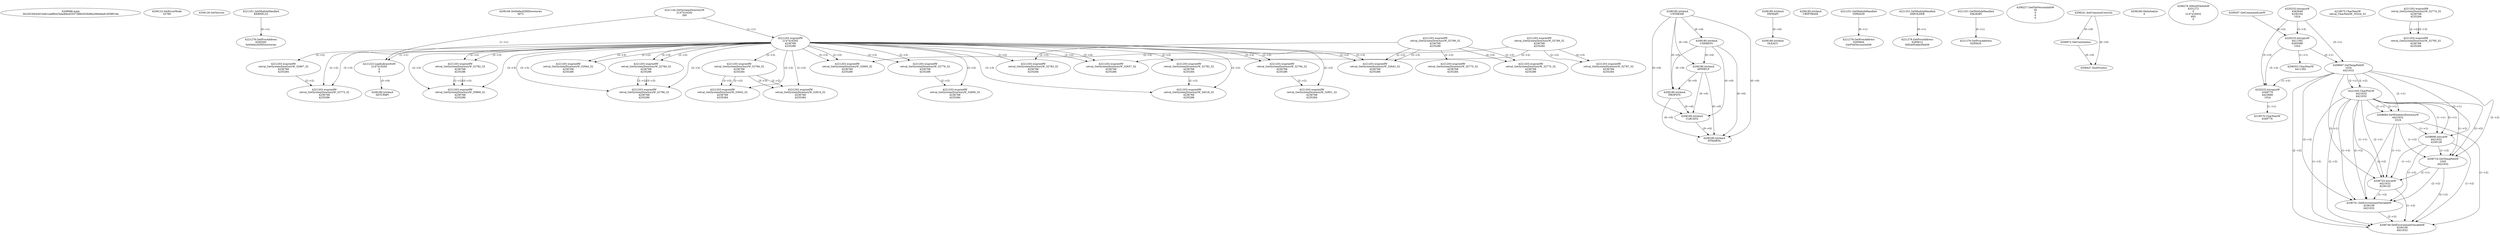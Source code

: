 // Global SCDG with merge call
digraph {
	0 [label="4208088.main
30c2f230e5401b4b1ea8fb425dadf4e453575884303b9fa2066e6a91859f016e"]
	1 [label="4208123.SetErrorMode
32769"]
	2 [label="4208129.GetVersion
"]
	3 [label="4221251.GetModuleHandleA
KERNEL32"]
	4 [label="4221278.GetProcAddress
6295592
SetDefaultDllDirectories"]
	3 -> 4 [label="(0-->1)"]
	5 [label="4208166.SetDefaultDllDirectories
3072"]
	6 [label="4221144.GetSystemDirectoryW
2147416292
260"]
	7 [label="4221203.wsprintfW
2147416292
4236768
4235286"]
	6 -> 7 [label="(1-->1)"]
	8 [label="4221223.LoadLibraryExW
2147416292
0
8"]
	6 -> 8 [label="(1-->1)"]
	7 -> 8 [label="(1-->1)"]
	9 [label="4208180.lstrlenA
UXTHEME"]
	10 [label="4208180.lstrlenA
USERENV"]
	9 -> 10 [label="(0-->0)"]
	11 [label="4208180.lstrlenA
SETUPAPI"]
	8 -> 11 [label="(3-->0)"]
	12 [label="4208180.lstrlenA
APPHELP"]
	9 -> 12 [label="(0-->0)"]
	10 -> 12 [label="(0-->0)"]
	13 [label="4208180.lstrlenA
PROPSYS"]
	9 -> 13 [label="(0-->0)"]
	10 -> 13 [label="(0-->0)"]
	12 -> 13 [label="(0-->0)"]
	14 [label="4208180.lstrlenA
DWMAPI"]
	15 [label="4208180.lstrlenA
CRYPTBASE"]
	16 [label="4208180.lstrlenA
OLEACC"]
	14 -> 16 [label="(0-->0)"]
	17 [label="4208180.lstrlenA
CLBCATQ"]
	9 -> 17 [label="(0-->0)"]
	10 -> 17 [label="(0-->0)"]
	12 -> 17 [label="(0-->0)"]
	13 -> 17 [label="(0-->0)"]
	18 [label="4208180.lstrlenA
NTMARTA"]
	9 -> 18 [label="(0-->0)"]
	10 -> 18 [label="(0-->0)"]
	12 -> 18 [label="(0-->0)"]
	13 -> 18 [label="(0-->0)"]
	17 -> 18 [label="(0-->0)"]
	19 [label="4221251.GetModuleHandleA
VERSION"]
	20 [label="4221278.GetProcAddress
6295604
GetFileVersionInfoW"]
	19 -> 20 [label="(0-->1)"]
	21 [label="4221251.GetModuleHandleA
SHFOLDER"]
	22 [label="4221278.GetProcAddress
6295612
SHGetFolderPathW"]
	21 -> 22 [label="(0-->1)"]
	23 [label="4221251.GetModuleHandleA
SHLWAPI"]
	24 [label="4221278.GetProcAddress
6295620
"]
	23 -> 24 [label="(0-->1)"]
	25 [label="4208227.GetFileVersionInfoW
30
0
0
0"]
	26 [label="4208241.InitCommonControls
"]
	27 [label="4208248.OleInitialize
0"]
	28 [label="4208276.SHGetFileInfoW
4331272
0
2147416932
692
0"]
	29 [label="4220233.lstrcpynW
4362848
4236164
1024"]
	30 [label="4208297.GetCommandLineW
"]
	31 [label="4220233.lstrcpynW
4411392
6295588
1024"]
	30 -> 31 [label="(0-->2)"]
	29 -> 31 [label="(3-->3)"]
	32 [label="4208353.CharNextW
4411392"]
	31 -> 32 [label="(1-->1)"]
	33 [label="4208667.GetTempPathW
1024
4421632"]
	29 -> 33 [label="(3-->1)"]
	31 -> 33 [label="(3-->1)"]
	34 [label="4221045.CharPrevW
4421632
4421632"]
	33 -> 34 [label="(2-->1)"]
	33 -> 34 [label="(2-->2)"]
	35 [label="4208684.GetWindowsDirectoryW
4421632
1019"]
	33 -> 35 [label="(2-->1)"]
	34 -> 35 [label="(1-->1)"]
	34 -> 35 [label="(2-->1)"]
	36 [label="4208696.lstrcatW
4421632
4236128"]
	33 -> 36 [label="(2-->1)"]
	34 -> 36 [label="(1-->1)"]
	34 -> 36 [label="(2-->1)"]
	35 -> 36 [label="(1-->1)"]
	37 [label="4208716.GetTempPathW
1020
4421632"]
	33 -> 37 [label="(2-->2)"]
	34 -> 37 [label="(1-->2)"]
	34 -> 37 [label="(2-->2)"]
	35 -> 37 [label="(1-->2)"]
	36 -> 37 [label="(1-->2)"]
	38 [label="4208724.lstrcatW
4421632
4236120"]
	33 -> 38 [label="(2-->1)"]
	34 -> 38 [label="(1-->1)"]
	34 -> 38 [label="(2-->1)"]
	35 -> 38 [label="(1-->1)"]
	36 -> 38 [label="(1-->1)"]
	37 -> 38 [label="(2-->1)"]
	39 [label="4208741.SetEnvironmentVariableW
4236108
4421632"]
	33 -> 39 [label="(2-->2)"]
	34 -> 39 [label="(1-->2)"]
	34 -> 39 [label="(2-->2)"]
	35 -> 39 [label="(1-->2)"]
	36 -> 39 [label="(1-->2)"]
	37 -> 39 [label="(2-->2)"]
	38 -> 39 [label="(1-->2)"]
	40 [label="4208749.SetEnvironmentVariableW
4236100
4421632"]
	33 -> 40 [label="(2-->2)"]
	34 -> 40 [label="(1-->2)"]
	34 -> 40 [label="(2-->2)"]
	35 -> 40 [label="(1-->2)"]
	36 -> 40 [label="(1-->2)"]
	37 -> 40 [label="(2-->2)"]
	38 -> 40 [label="(1-->2)"]
	39 -> 40 [label="(2-->2)"]
	41 [label="4220233.lstrcpynW
4349776
4423680
1024"]
	29 -> 41 [label="(3-->3)"]
	31 -> 41 [label="(3-->3)"]
	33 -> 41 [label="(1-->3)"]
	42 [label="4218570.CharNextW
4349776"]
	41 -> 42 [label="(1-->1)"]
	43 [label="4218575.CharNextW
retval_CharNextW_35324_32"]
	44 [label="4208972.OleUninitialize
"]
	26 -> 44 [label="(0-->0)"]
	45 [label="4209427.ExitProcess
"]
	26 -> 45 [label="(0-->0)"]
	44 -> 45 [label="(0-->0)"]
	46 [label="4221203.wsprintfW
retval_GetSystemDirectoryW_32944_32
4236768
4235286"]
	7 -> 46 [label="(2-->2)"]
	7 -> 46 [label="(3-->3)"]
	47 [label="4221203.wsprintfW
retval_GetSystemDirectoryW_32784_32
4236768
4235284"]
	7 -> 47 [label="(2-->2)"]
	48 [label="4221203.wsprintfW
retval_GetSystemDirectoryW_33943_32
4236768
4235284"]
	7 -> 48 [label="(2-->2)"]
	47 -> 48 [label="(2-->2)"]
	47 -> 48 [label="(3-->3)"]
	49 [label="4221203.wsprintfW
retval_GetSystemDirectoryW_32782_32
4236768
4235284"]
	7 -> 49 [label="(2-->2)"]
	50 [label="4221203.wsprintfW
retval_GetSystemDirectoryW_34518_32
4236768
4235286"]
	7 -> 50 [label="(2-->2)"]
	49 -> 50 [label="(2-->2)"]
	7 -> 50 [label="(3-->3)"]
	51 [label="4221203.wsprintfW
retval_GetSystemDirectoryW_32782_32
4236768
4235286"]
	7 -> 51 [label="(2-->2)"]
	7 -> 51 [label="(3-->3)"]
	52 [label="4221203.wsprintfW
retval_GetSystemDirectoryW_35869_32
4236768
4235286"]
	7 -> 52 [label="(2-->2)"]
	51 -> 52 [label="(2-->2)"]
	7 -> 52 [label="(3-->3)"]
	51 -> 52 [label="(3-->3)"]
	53 [label="4221203.wsprintfW
retval_GetSystemDirectoryW_32967_32
4236768
4235284"]
	7 -> 53 [label="(2-->2)"]
	54 [label="4221203.wsprintfW
retval_GetSystemDirectoryW_33773_32
4236768
4235286"]
	7 -> 54 [label="(2-->2)"]
	53 -> 54 [label="(2-->2)"]
	7 -> 54 [label="(3-->3)"]
	55 [label="4221203.wsprintfW
retval_GetSystemDirectoryW_32769_32
4236768
4235286"]
	56 [label="4221203.wsprintfW
retval_GetSystemDirectoryW_32775_32
4236768
4235286"]
	55 -> 56 [label="(2-->2)"]
	55 -> 56 [label="(3-->3)"]
	57 [label="4221203.wsprintfW
retval_GetSystemDirectoryW_32775_32
4236768
4235284"]
	55 -> 57 [label="(2-->2)"]
	58 [label="4221203.wsprintfW
retval_GetSystemDirectoryW_32784_32
4236768
4235286"]
	7 -> 58 [label="(2-->2)"]
	7 -> 58 [label="(3-->3)"]
	59 [label="4221203.wsprintfW
retval_GetSystemDirectoryW_32796_32
4236768
4235286"]
	7 -> 59 [label="(2-->2)"]
	58 -> 59 [label="(2-->2)"]
	7 -> 59 [label="(3-->3)"]
	58 -> 59 [label="(3-->3)"]
	60 [label="4221203.wsprintfW
retval_GetSystemDirectoryW_32769_32
4236768
4235284"]
	61 [label="4221203.wsprintfW
retval_GetSystemDirectoryW_32787_32
4236768
4235284"]
	60 -> 61 [label="(2-->2)"]
	60 -> 61 [label="(3-->3)"]
	62 [label="4221203.wsprintfW
retval_GetSystemDirectoryW_32783_32
4236768
4235284"]
	7 -> 62 [label="(2-->2)"]
	55 -> 62 [label="(2-->2)"]
	63 [label="4221203.wsprintfW
retval_GetSystemDirectoryW_32776_32
4236768
4235286"]
	7 -> 63 [label="(2-->2)"]
	7 -> 63 [label="(3-->3)"]
	64 [label="4221203.wsprintfW
retval_GetSystemDirectoryW_32806_32
4236768
4235284"]
	7 -> 64 [label="(2-->2)"]
	63 -> 64 [label="(2-->2)"]
	65 [label="4221203.wsprintfW
retval_GetSystemDirectoryW_32800_32
4236768
4235286"]
	7 -> 65 [label="(2-->2)"]
	60 -> 65 [label="(2-->2)"]
	7 -> 65 [label="(3-->3)"]
	66 [label="4221203.wsprintfW
retval_GetSystemDirectoryW_32814_32
4236768
4235284"]
	7 -> 66 [label="(2-->2)"]
	47 -> 66 [label="(2-->2)"]
	47 -> 66 [label="(3-->3)"]
	67 [label="4221203.wsprintfW
retval_GetSystemDirectoryW_32774_32
4236768
4235284"]
	68 [label="4221203.wsprintfW
retval_GetSystemDirectoryW_32795_32
4236768
4235284"]
	67 -> 68 [label="(2-->2)"]
	67 -> 68 [label="(3-->3)"]
	69 [label="4221203.wsprintfW
retval_GetSystemDirectoryW_32843_32
4236768
4235286"]
	7 -> 69 [label="(2-->2)"]
	55 -> 69 [label="(2-->2)"]
	7 -> 69 [label="(3-->3)"]
	55 -> 69 [label="(3-->3)"]
	70 [label="4221203.wsprintfW
retval_GetSystemDirectoryW_32837_32
4236768
4235286"]
	7 -> 70 [label="(2-->2)"]
	60 -> 70 [label="(2-->2)"]
	7 -> 70 [label="(3-->3)"]
	71 [label="4221203.wsprintfW
retval_GetSystemDirectoryW_32794_32
4236768
4235286"]
	7 -> 71 [label="(2-->2)"]
	7 -> 71 [label="(3-->3)"]
	72 [label="4221203.wsprintfW
retval_GetSystemDirectoryW_32851_32
4236768
4235284"]
	7 -> 72 [label="(2-->2)"]
	71 -> 72 [label="(2-->2)"]
}
